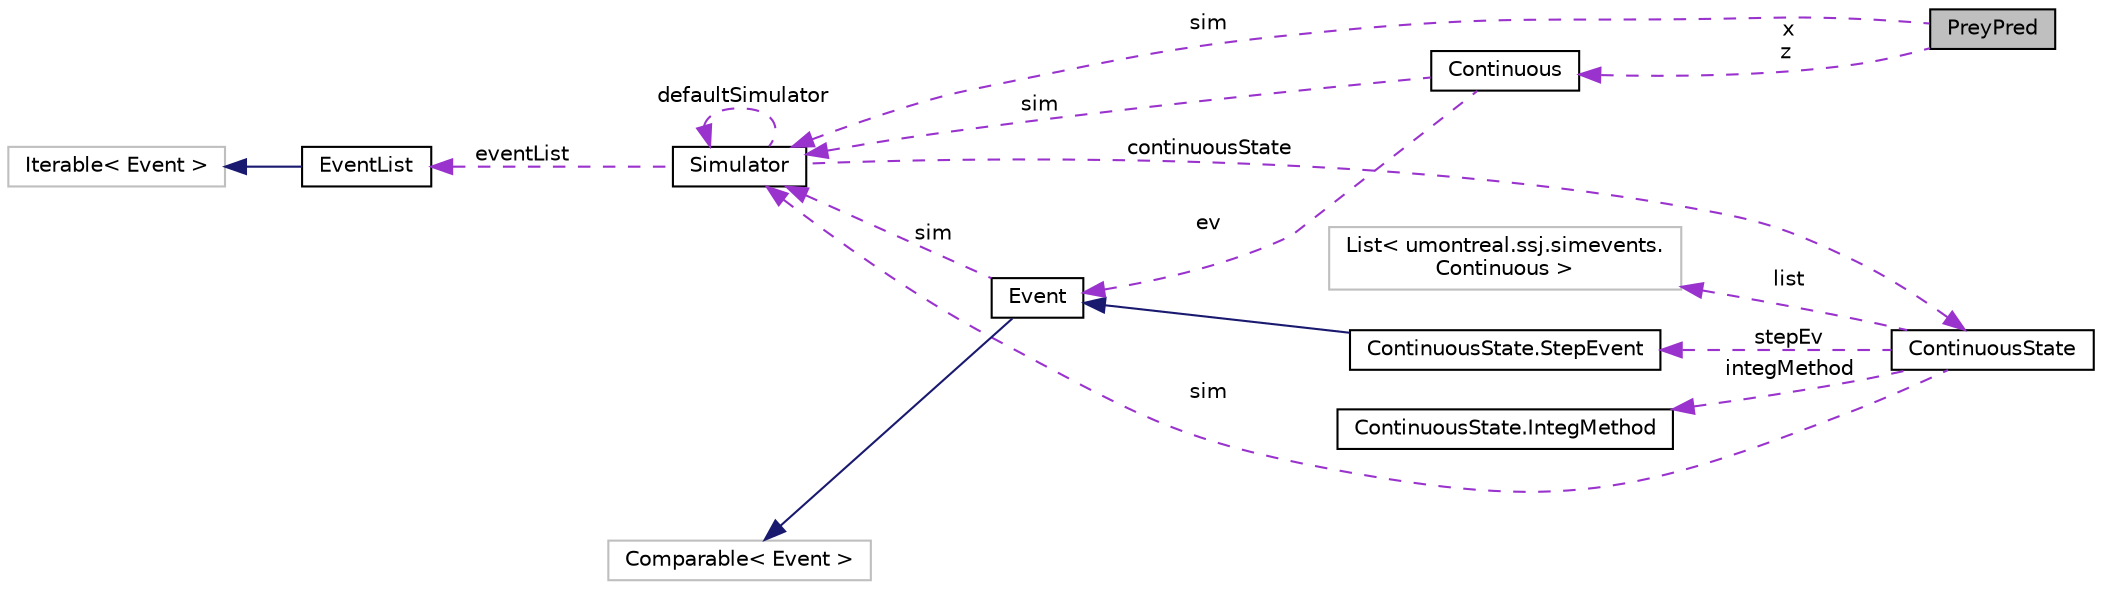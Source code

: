 digraph "PreyPred"
{
 // INTERACTIVE_SVG=YES
  bgcolor="transparent";
  edge [fontname="Helvetica",fontsize="10",labelfontname="Helvetica",labelfontsize="10"];
  node [fontname="Helvetica",fontsize="10",shape=record];
  rankdir="LR";
  Node1 [label="PreyPred",height=0.2,width=0.4,color="black", fillcolor="grey75", style="filled", fontcolor="black"];
  Node2 -> Node1 [dir="back",color="darkorchid3",fontsize="10",style="dashed",label=" sim" ,fontname="Helvetica"];
  Node2 [label="Simulator",height=0.2,width=0.4,color="black",URL="$d0/df5/classumontreal_1_1ssj_1_1simevents_1_1Simulator.html",tooltip="Represents the executive of a discrete-event simulator. "];
  Node2 -> Node2 [dir="back",color="darkorchid3",fontsize="10",style="dashed",label=" defaultSimulator" ,fontname="Helvetica"];
  Node3 -> Node2 [dir="back",color="darkorchid3",fontsize="10",style="dashed",label=" eventList" ,fontname="Helvetica"];
  Node3 [label="EventList",height=0.2,width=0.4,color="black",URL="$d8/d4a/interfaceumontreal_1_1ssj_1_1simevents_1_1eventlist_1_1EventList.html",tooltip="An interface for implementations of event lists. "];
  Node4 -> Node3 [dir="back",color="midnightblue",fontsize="10",style="solid",fontname="Helvetica"];
  Node4 [label="Iterable\< Event \>",height=0.2,width=0.4,color="grey75"];
  Node5 -> Node2 [dir="back",color="darkorchid3",fontsize="10",style="dashed",label=" continuousState" ,fontname="Helvetica"];
  Node5 [label="ContinuousState",height=0.2,width=0.4,color="black",URL="$d8/d68/classumontreal_1_1ssj_1_1simevents_1_1ContinuousState.html",tooltip="Represents the portion of the simulator’s state associated with continuous-time simulation. "];
  Node2 -> Node5 [dir="back",color="darkorchid3",fontsize="10",style="dashed",label=" sim" ,fontname="Helvetica"];
  Node6 -> Node5 [dir="back",color="darkorchid3",fontsize="10",style="dashed",label=" integMethod" ,fontname="Helvetica"];
  Node6 [label="ContinuousState.IntegMethod",height=0.2,width=0.4,color="black",URL="$d1/ddb/enumumontreal_1_1ssj_1_1simevents_1_1ContinuousState_1_1IntegMethod.html"];
  Node7 -> Node5 [dir="back",color="darkorchid3",fontsize="10",style="dashed",label=" list" ,fontname="Helvetica"];
  Node7 [label="List\< umontreal.ssj.simevents.\lContinuous \>",height=0.2,width=0.4,color="grey75"];
  Node8 -> Node5 [dir="back",color="darkorchid3",fontsize="10",style="dashed",label=" stepEv" ,fontname="Helvetica"];
  Node8 [label="ContinuousState.StepEvent",height=0.2,width=0.4,color="black",URL="$d7/d94/classumontreal_1_1ssj_1_1simevents_1_1ContinuousState_1_1StepEvent.html"];
  Node9 -> Node8 [dir="back",color="midnightblue",fontsize="10",style="solid",fontname="Helvetica"];
  Node9 [label="Event",height=0.2,width=0.4,color="black",URL="$dc/dc0/classumontreal_1_1ssj_1_1simevents_1_1Event.html",tooltip="This abstract class provides event scheduling tools. "];
  Node10 -> Node9 [dir="back",color="midnightblue",fontsize="10",style="solid",fontname="Helvetica"];
  Node10 [label="Comparable\< Event \>",height=0.2,width=0.4,color="grey75"];
  Node2 -> Node9 [dir="back",color="darkorchid3",fontsize="10",style="dashed",label=" sim" ,fontname="Helvetica"];
  Node11 -> Node1 [dir="back",color="darkorchid3",fontsize="10",style="dashed",label=" x\nz" ,fontname="Helvetica"];
  Node11 [label="Continuous",height=0.2,width=0.4,color="black",URL="$df/d80/classumontreal_1_1ssj_1_1simevents_1_1Continuous.html",tooltip="Represents a variable in a continuous-time simulation. "];
  Node2 -> Node11 [dir="back",color="darkorchid3",fontsize="10",style="dashed",label=" sim" ,fontname="Helvetica"];
  Node9 -> Node11 [dir="back",color="darkorchid3",fontsize="10",style="dashed",label=" ev" ,fontname="Helvetica"];
}
